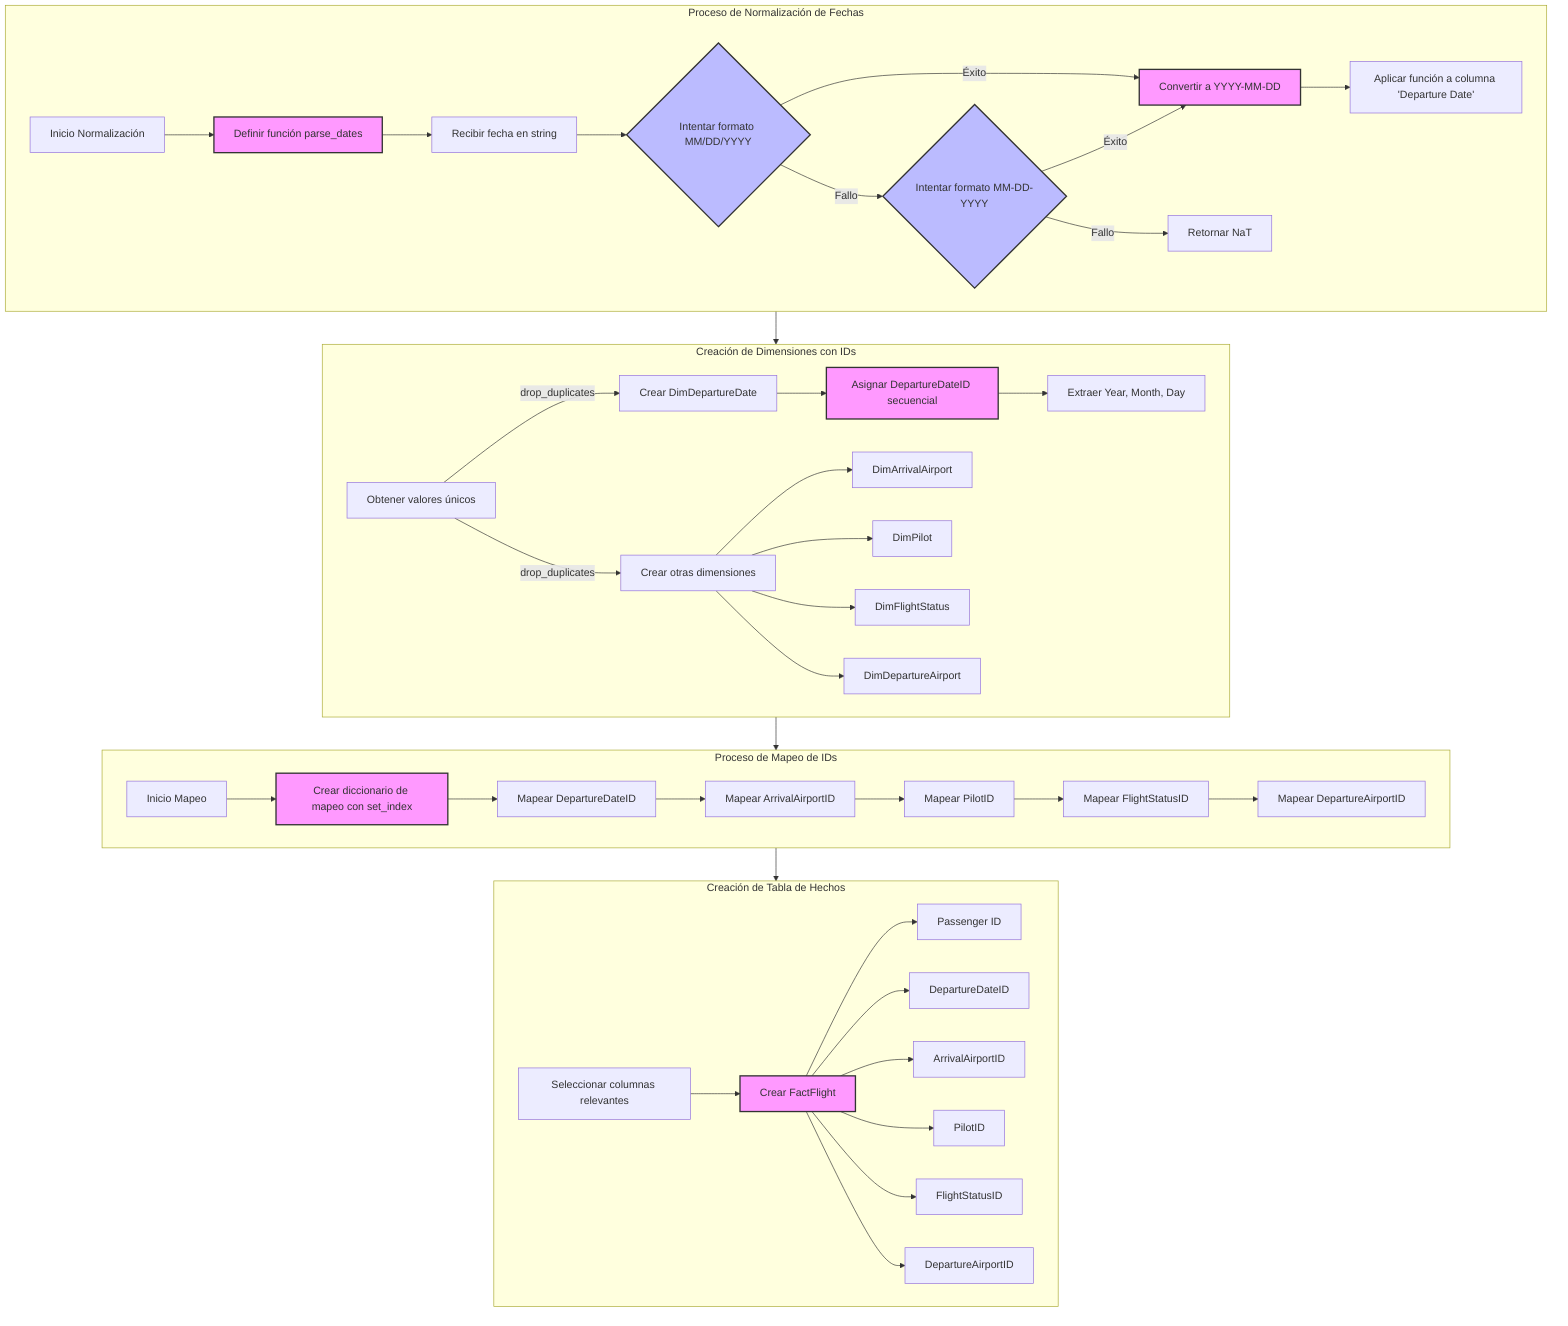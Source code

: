 flowchart TD
    subgraph NormalizacionFechas["Proceso de Normalización de Fechas"]
        A[Inicio Normalización] --> B[Definir función parse_dates]
        B --> C[Recibir fecha en string]
        C --> D{Intentar formato MM/DD/YYYY}
        D -->|Éxito| E[Convertir a YYYY-MM-DD]
        D -->|Fallo| F{Intentar formato MM-DD-YYYY}
        F -->|Éxito| E
        F -->|Fallo| G[Retornar NaT]
        E --> H[Aplicar función a columna 'Departure Date']
    end

    subgraph CreacionDimensiones["Creación de Dimensiones con IDs"]
        I[Obtener valores únicos] -->|drop_duplicates| J[Crear DimDepartureDate]
        J --> K[Asignar DepartureDateID secuencial]
        K --> L[Extraer Year, Month, Day]
        
        I -->|drop_duplicates| M[Crear otras dimensiones]
        M --> N[DimArrivalAirport]
        M --> O[DimPilot]
        M --> P[DimFlightStatus]
        M --> Q[DimDepartureAirport]
    end

    subgraph MapeoIDs["Proceso de Mapeo de IDs"]
        R[Inicio Mapeo] --> S[Crear diccionario de mapeo con set_index]
        S --> T[Mapear DepartureDateID]
        T --> U[Mapear ArrivalAirportID]
        U --> V[Mapear PilotID]
        V --> W[Mapear FlightStatusID]
        W --> X[Mapear DepartureAirportID]
    end

    subgraph CreacionFactTable["Creación de Tabla de Hechos"]
        Y[Seleccionar columnas relevantes] --> Z[Crear FactFlight]
        Z --> AA[Passenger ID]
        Z --> AB[DepartureDateID]
        Z --> AC[ArrivalAirportID]
        Z --> AD[PilotID]
        Z --> AE[FlightStatusID]
        Z --> AF[DepartureAirportID]
    end

    NormalizacionFechas --> CreacionDimensiones
    CreacionDimensiones --> MapeoIDs
    MapeoIDs --> CreacionFactTable

    classDef process fill:#f9f,stroke:#333,stroke-width:2px
    classDef decision fill:#bbf,stroke:#333,stroke-width:2px
    class D,F decision
    class B,E,K,S,Z process